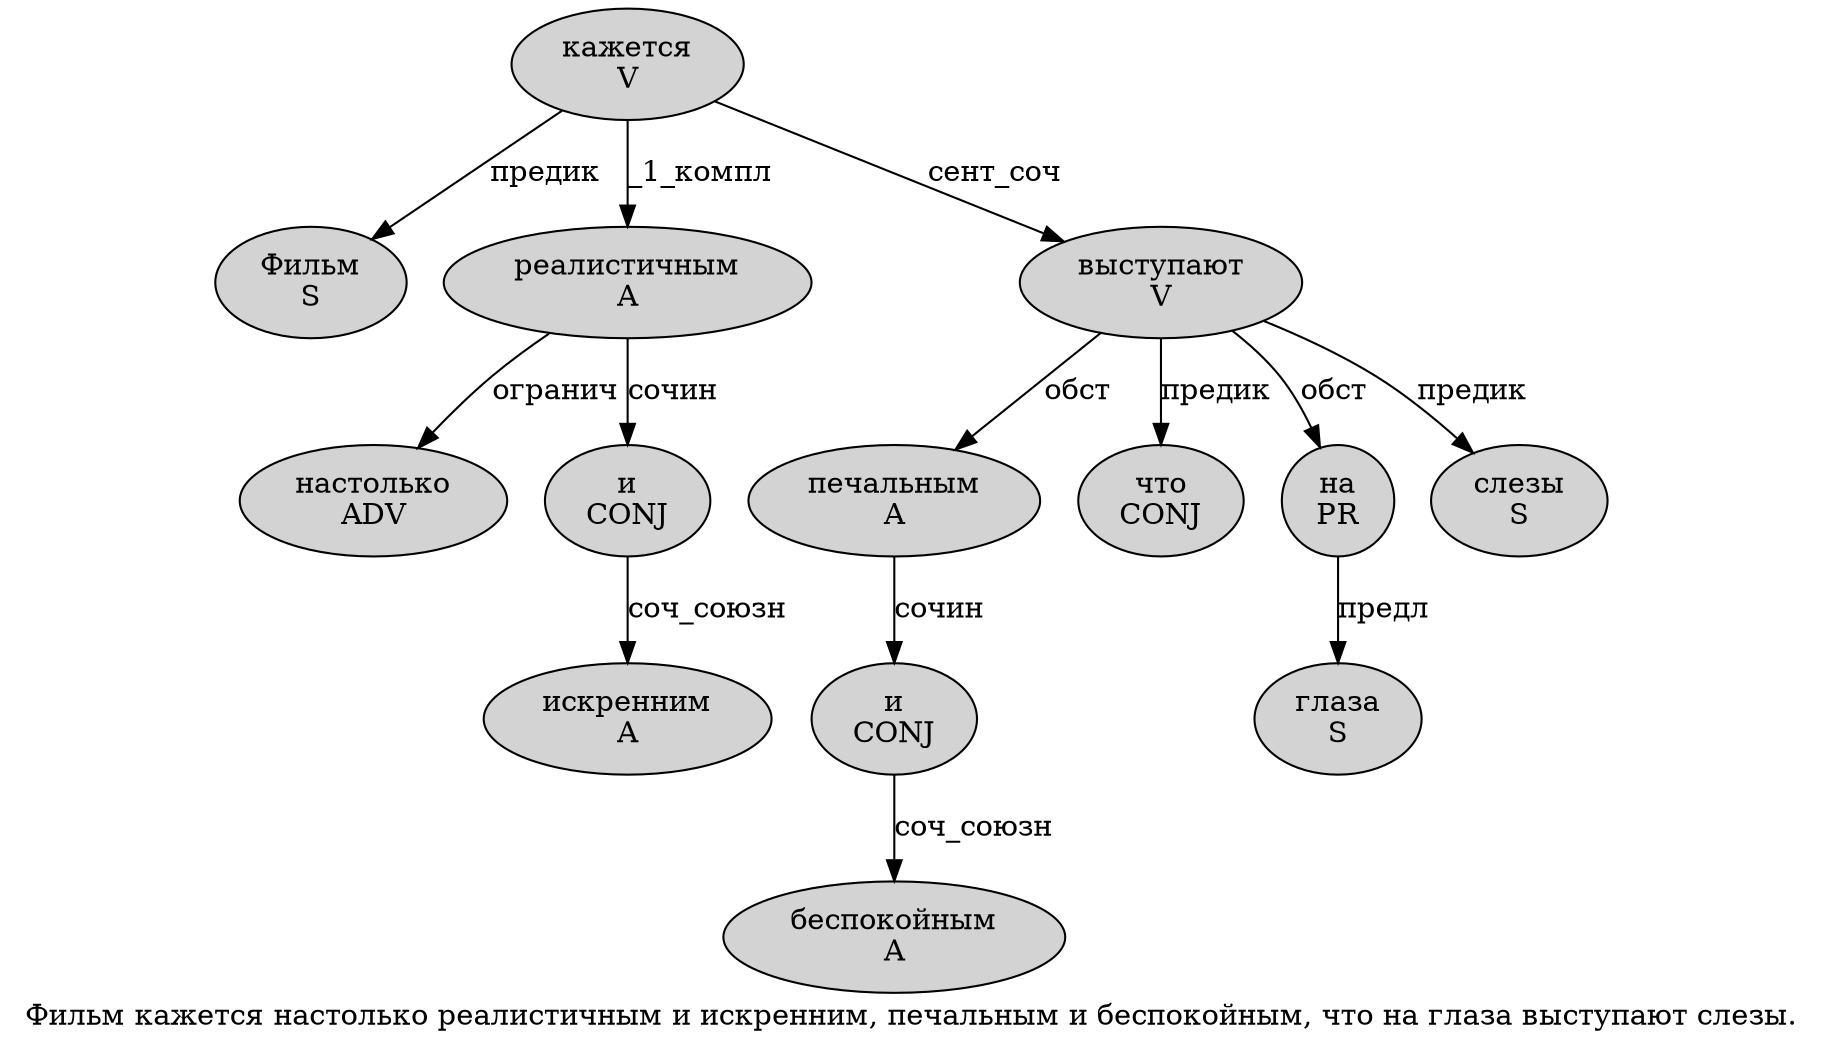 digraph SENTENCE_42 {
	graph [label="Фильм кажется настолько реалистичным и искренним, печальным и беспокойным, что на глаза выступают слезы."]
	node [style=filled]
		0 [label="Фильм
S" color="" fillcolor=lightgray penwidth=1 shape=ellipse]
		1 [label="кажется
V" color="" fillcolor=lightgray penwidth=1 shape=ellipse]
		2 [label="настолько
ADV" color="" fillcolor=lightgray penwidth=1 shape=ellipse]
		3 [label="реалистичным
A" color="" fillcolor=lightgray penwidth=1 shape=ellipse]
		4 [label="и
CONJ" color="" fillcolor=lightgray penwidth=1 shape=ellipse]
		5 [label="искренним
A" color="" fillcolor=lightgray penwidth=1 shape=ellipse]
		7 [label="печальным
A" color="" fillcolor=lightgray penwidth=1 shape=ellipse]
		8 [label="и
CONJ" color="" fillcolor=lightgray penwidth=1 shape=ellipse]
		9 [label="беспокойным
A" color="" fillcolor=lightgray penwidth=1 shape=ellipse]
		11 [label="что
CONJ" color="" fillcolor=lightgray penwidth=1 shape=ellipse]
		12 [label="на
PR" color="" fillcolor=lightgray penwidth=1 shape=ellipse]
		13 [label="глаза
S" color="" fillcolor=lightgray penwidth=1 shape=ellipse]
		14 [label="выступают
V" color="" fillcolor=lightgray penwidth=1 shape=ellipse]
		15 [label="слезы
S" color="" fillcolor=lightgray penwidth=1 shape=ellipse]
			3 -> 2 [label="огранич"]
			3 -> 4 [label="сочин"]
			12 -> 13 [label="предл"]
			14 -> 7 [label="обст"]
			14 -> 11 [label="предик"]
			14 -> 12 [label="обст"]
			14 -> 15 [label="предик"]
			8 -> 9 [label="соч_союзн"]
			4 -> 5 [label="соч_союзн"]
			7 -> 8 [label="сочин"]
			1 -> 0 [label="предик"]
			1 -> 3 [label="_1_компл"]
			1 -> 14 [label="сент_соч"]
}
